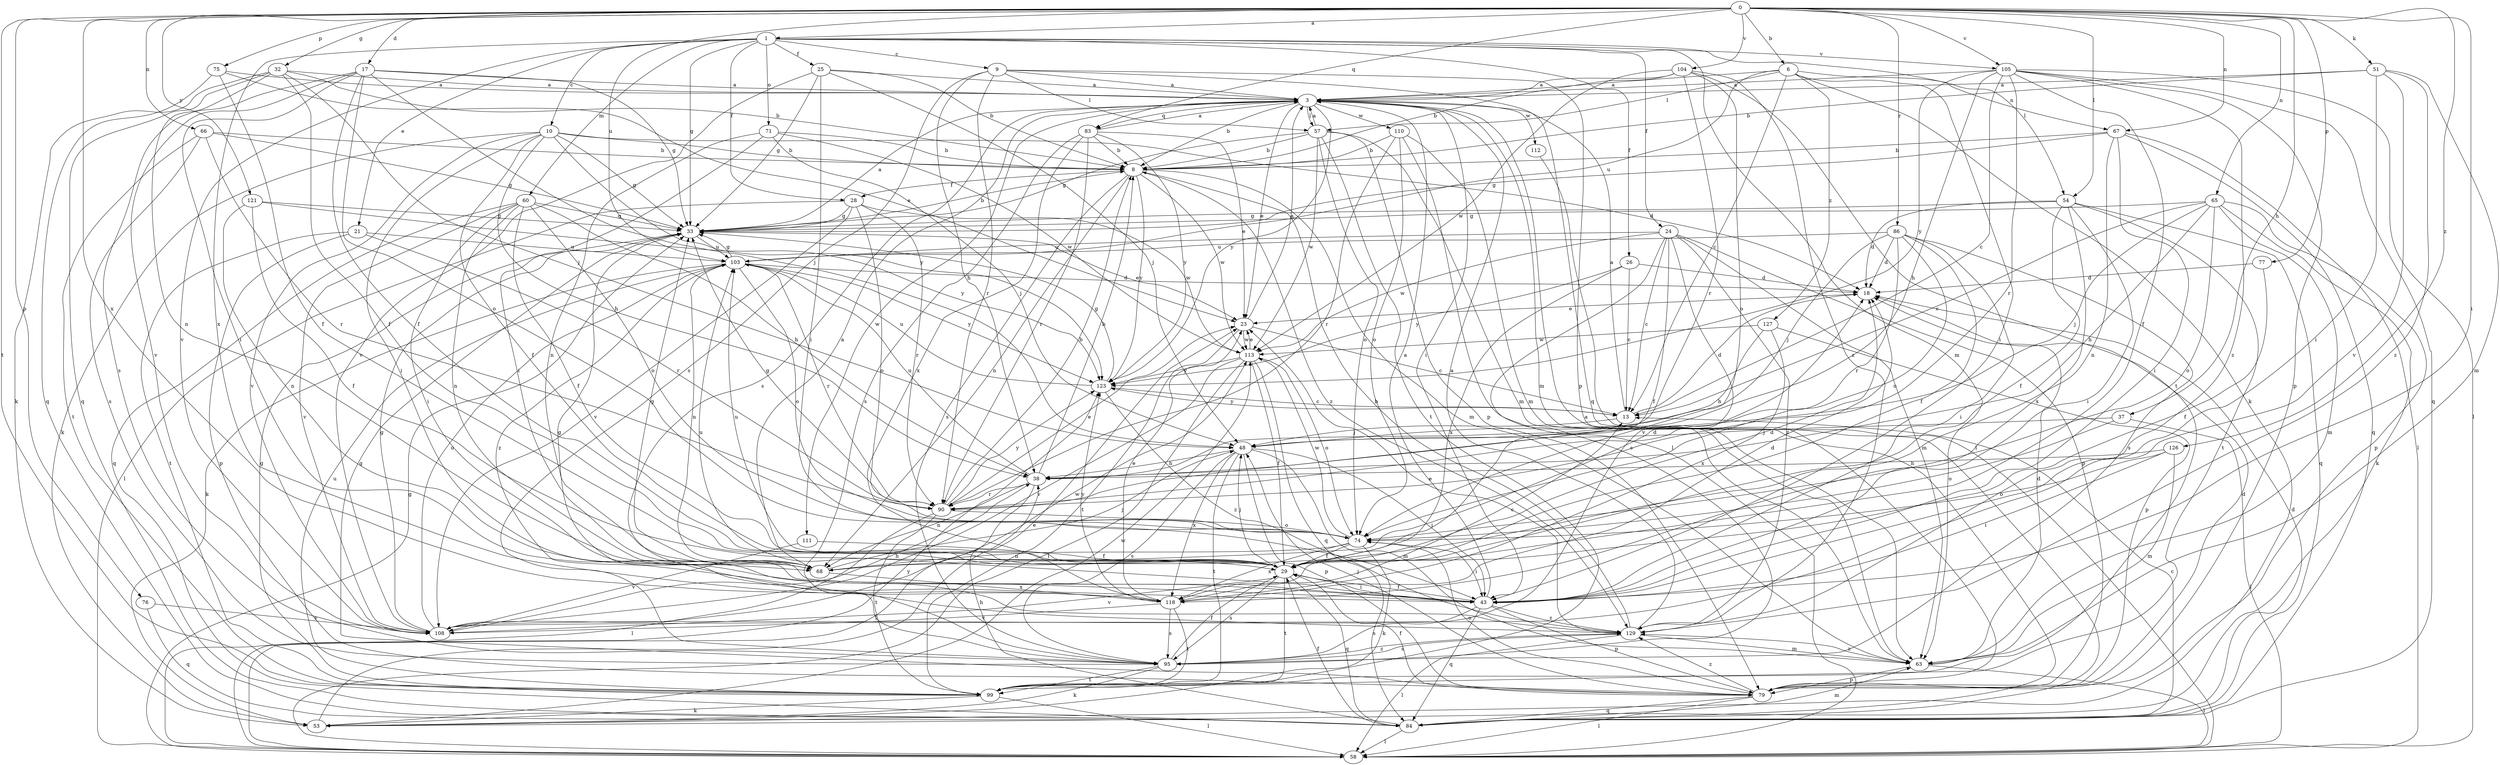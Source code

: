 strict digraph  {
0;
1;
3;
6;
8;
9;
10;
13;
17;
18;
21;
23;
24;
25;
26;
28;
29;
32;
33;
37;
38;
43;
48;
51;
53;
54;
57;
58;
60;
63;
65;
66;
67;
68;
71;
74;
75;
76;
77;
79;
83;
84;
86;
90;
95;
99;
103;
104;
105;
108;
110;
111;
112;
113;
118;
121;
123;
126;
127;
129;
0 -> 1  [label=a];
0 -> 6  [label=b];
0 -> 17  [label=d];
0 -> 32  [label=g];
0 -> 37  [label=h];
0 -> 43  [label=i];
0 -> 51  [label=k];
0 -> 54  [label=l];
0 -> 65  [label=n];
0 -> 66  [label=n];
0 -> 67  [label=n];
0 -> 75  [label=p];
0 -> 76  [label=p];
0 -> 77  [label=p];
0 -> 83  [label=q];
0 -> 86  [label=r];
0 -> 99  [label=t];
0 -> 103  [label=u];
0 -> 104  [label=v];
0 -> 105  [label=v];
0 -> 118  [label=x];
0 -> 121  [label=y];
0 -> 126  [label=z];
1 -> 9  [label=c];
1 -> 10  [label=c];
1 -> 21  [label=e];
1 -> 24  [label=f];
1 -> 25  [label=f];
1 -> 26  [label=f];
1 -> 28  [label=f];
1 -> 33  [label=g];
1 -> 54  [label=l];
1 -> 60  [label=m];
1 -> 63  [label=m];
1 -> 71  [label=o];
1 -> 105  [label=v];
1 -> 108  [label=v];
1 -> 118  [label=x];
3 -> 8  [label=b];
3 -> 23  [label=e];
3 -> 43  [label=i];
3 -> 57  [label=l];
3 -> 63  [label=m];
3 -> 83  [label=q];
3 -> 95  [label=s];
3 -> 110  [label=w];
3 -> 111  [label=w];
3 -> 112  [label=w];
3 -> 123  [label=y];
6 -> 3  [label=a];
6 -> 13  [label=c];
6 -> 43  [label=i];
6 -> 53  [label=k];
6 -> 57  [label=l];
6 -> 67  [label=n];
6 -> 103  [label=u];
6 -> 127  [label=z];
8 -> 28  [label=f];
8 -> 63  [label=m];
8 -> 68  [label=n];
8 -> 95  [label=s];
8 -> 113  [label=w];
8 -> 123  [label=y];
8 -> 129  [label=z];
9 -> 3  [label=a];
9 -> 38  [label=h];
9 -> 57  [label=l];
9 -> 79  [label=p];
9 -> 84  [label=q];
9 -> 90  [label=r];
9 -> 95  [label=s];
10 -> 8  [label=b];
10 -> 18  [label=d];
10 -> 29  [label=f];
10 -> 33  [label=g];
10 -> 38  [label=h];
10 -> 43  [label=i];
10 -> 53  [label=k];
10 -> 108  [label=v];
10 -> 123  [label=y];
13 -> 3  [label=a];
13 -> 18  [label=d];
13 -> 48  [label=j];
13 -> 123  [label=y];
17 -> 3  [label=a];
17 -> 29  [label=f];
17 -> 33  [label=g];
17 -> 43  [label=i];
17 -> 48  [label=j];
17 -> 74  [label=o];
17 -> 95  [label=s];
17 -> 108  [label=v];
18 -> 23  [label=e];
21 -> 79  [label=p];
21 -> 90  [label=r];
21 -> 99  [label=t];
21 -> 103  [label=u];
23 -> 3  [label=a];
23 -> 13  [label=c];
23 -> 99  [label=t];
23 -> 113  [label=w];
24 -> 13  [label=c];
24 -> 29  [label=f];
24 -> 63  [label=m];
24 -> 79  [label=p];
24 -> 95  [label=s];
24 -> 103  [label=u];
24 -> 108  [label=v];
24 -> 113  [label=w];
24 -> 129  [label=z];
25 -> 3  [label=a];
25 -> 8  [label=b];
25 -> 33  [label=g];
25 -> 43  [label=i];
25 -> 48  [label=j];
25 -> 108  [label=v];
26 -> 13  [label=c];
26 -> 18  [label=d];
26 -> 118  [label=x];
26 -> 123  [label=y];
28 -> 33  [label=g];
28 -> 58  [label=l];
28 -> 74  [label=o];
28 -> 90  [label=r];
28 -> 108  [label=v];
28 -> 113  [label=w];
29 -> 18  [label=d];
29 -> 43  [label=i];
29 -> 48  [label=j];
29 -> 84  [label=q];
29 -> 95  [label=s];
29 -> 99  [label=t];
29 -> 103  [label=u];
29 -> 108  [label=v];
32 -> 3  [label=a];
32 -> 8  [label=b];
32 -> 29  [label=f];
32 -> 48  [label=j];
32 -> 53  [label=k];
32 -> 68  [label=n];
32 -> 84  [label=q];
33 -> 3  [label=a];
33 -> 8  [label=b];
33 -> 23  [label=e];
33 -> 103  [label=u];
37 -> 48  [label=j];
37 -> 58  [label=l];
37 -> 74  [label=o];
38 -> 8  [label=b];
38 -> 58  [label=l];
38 -> 68  [label=n];
38 -> 90  [label=r];
38 -> 103  [label=u];
43 -> 3  [label=a];
43 -> 29  [label=f];
43 -> 79  [label=p];
43 -> 84  [label=q];
43 -> 95  [label=s];
43 -> 103  [label=u];
43 -> 129  [label=z];
48 -> 38  [label=h];
48 -> 43  [label=i];
48 -> 63  [label=m];
48 -> 79  [label=p];
48 -> 95  [label=s];
48 -> 99  [label=t];
48 -> 118  [label=x];
51 -> 3  [label=a];
51 -> 8  [label=b];
51 -> 43  [label=i];
51 -> 63  [label=m];
51 -> 108  [label=v];
51 -> 129  [label=z];
53 -> 23  [label=e];
53 -> 113  [label=w];
54 -> 18  [label=d];
54 -> 29  [label=f];
54 -> 33  [label=g];
54 -> 43  [label=i];
54 -> 84  [label=q];
54 -> 99  [label=t];
54 -> 118  [label=x];
57 -> 3  [label=a];
57 -> 8  [label=b];
57 -> 33  [label=g];
57 -> 63  [label=m];
57 -> 74  [label=o];
57 -> 79  [label=p];
57 -> 99  [label=t];
57 -> 113  [label=w];
58 -> 33  [label=g];
58 -> 123  [label=y];
60 -> 29  [label=f];
60 -> 33  [label=g];
60 -> 38  [label=h];
60 -> 43  [label=i];
60 -> 68  [label=n];
60 -> 74  [label=o];
60 -> 84  [label=q];
60 -> 108  [label=v];
63 -> 18  [label=d];
63 -> 58  [label=l];
63 -> 79  [label=p];
63 -> 129  [label=z];
65 -> 13  [label=c];
65 -> 33  [label=g];
65 -> 38  [label=h];
65 -> 48  [label=j];
65 -> 53  [label=k];
65 -> 63  [label=m];
65 -> 74  [label=o];
65 -> 79  [label=p];
66 -> 8  [label=b];
66 -> 33  [label=g];
66 -> 90  [label=r];
66 -> 95  [label=s];
66 -> 99  [label=t];
67 -> 8  [label=b];
67 -> 33  [label=g];
67 -> 43  [label=i];
67 -> 58  [label=l];
67 -> 68  [label=n];
67 -> 84  [label=q];
68 -> 3  [label=a];
68 -> 18  [label=d];
68 -> 33  [label=g];
68 -> 48  [label=j];
68 -> 118  [label=x];
71 -> 8  [label=b];
71 -> 43  [label=i];
71 -> 48  [label=j];
71 -> 68  [label=n];
71 -> 113  [label=w];
74 -> 29  [label=f];
74 -> 43  [label=i];
74 -> 53  [label=k];
74 -> 68  [label=n];
74 -> 113  [label=w];
74 -> 118  [label=x];
75 -> 3  [label=a];
75 -> 23  [label=e];
75 -> 29  [label=f];
75 -> 84  [label=q];
76 -> 84  [label=q];
76 -> 108  [label=v];
77 -> 18  [label=d];
77 -> 29  [label=f];
79 -> 18  [label=d];
79 -> 29  [label=f];
79 -> 33  [label=g];
79 -> 48  [label=j];
79 -> 58  [label=l];
79 -> 74  [label=o];
79 -> 84  [label=q];
79 -> 129  [label=z];
83 -> 3  [label=a];
83 -> 8  [label=b];
83 -> 23  [label=e];
83 -> 90  [label=r];
83 -> 95  [label=s];
83 -> 118  [label=x];
83 -> 123  [label=y];
84 -> 3  [label=a];
84 -> 13  [label=c];
84 -> 18  [label=d];
84 -> 29  [label=f];
84 -> 38  [label=h];
84 -> 58  [label=l];
84 -> 63  [label=m];
86 -> 18  [label=d];
86 -> 29  [label=f];
86 -> 43  [label=i];
86 -> 48  [label=j];
86 -> 74  [label=o];
86 -> 90  [label=r];
86 -> 95  [label=s];
86 -> 103  [label=u];
90 -> 8  [label=b];
90 -> 23  [label=e];
90 -> 33  [label=g];
90 -> 58  [label=l];
90 -> 74  [label=o];
90 -> 99  [label=t];
90 -> 123  [label=y];
95 -> 29  [label=f];
95 -> 53  [label=k];
95 -> 99  [label=t];
95 -> 129  [label=z];
99 -> 33  [label=g];
99 -> 53  [label=k];
99 -> 58  [label=l];
99 -> 103  [label=u];
103 -> 18  [label=d];
103 -> 33  [label=g];
103 -> 53  [label=k];
103 -> 68  [label=n];
103 -> 74  [label=o];
103 -> 90  [label=r];
103 -> 123  [label=y];
103 -> 129  [label=z];
104 -> 3  [label=a];
104 -> 8  [label=b];
104 -> 74  [label=o];
104 -> 90  [label=r];
104 -> 99  [label=t];
104 -> 113  [label=w];
104 -> 129  [label=z];
105 -> 3  [label=a];
105 -> 13  [label=c];
105 -> 29  [label=f];
105 -> 38  [label=h];
105 -> 58  [label=l];
105 -> 79  [label=p];
105 -> 84  [label=q];
105 -> 90  [label=r];
105 -> 123  [label=y];
105 -> 129  [label=z];
108 -> 33  [label=g];
108 -> 38  [label=h];
108 -> 103  [label=u];
108 -> 113  [label=w];
110 -> 8  [label=b];
110 -> 58  [label=l];
110 -> 63  [label=m];
110 -> 74  [label=o];
110 -> 90  [label=r];
111 -> 29  [label=f];
111 -> 108  [label=v];
112 -> 58  [label=l];
113 -> 23  [label=e];
113 -> 29  [label=f];
113 -> 58  [label=l];
113 -> 74  [label=o];
113 -> 84  [label=q];
113 -> 108  [label=v];
113 -> 123  [label=y];
118 -> 13  [label=c];
118 -> 18  [label=d];
118 -> 23  [label=e];
118 -> 95  [label=s];
118 -> 99  [label=t];
118 -> 108  [label=v];
118 -> 123  [label=y];
121 -> 29  [label=f];
121 -> 33  [label=g];
121 -> 68  [label=n];
121 -> 123  [label=y];
123 -> 13  [label=c];
123 -> 33  [label=g];
123 -> 103  [label=u];
123 -> 129  [label=z];
126 -> 38  [label=h];
126 -> 43  [label=i];
126 -> 63  [label=m];
126 -> 74  [label=o];
127 -> 38  [label=h];
127 -> 79  [label=p];
127 -> 113  [label=w];
127 -> 118  [label=x];
129 -> 3  [label=a];
129 -> 8  [label=b];
129 -> 23  [label=e];
129 -> 33  [label=g];
129 -> 58  [label=l];
129 -> 63  [label=m];
129 -> 95  [label=s];
}
